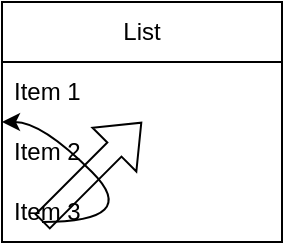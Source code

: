 <mxfile version="20.7.4" type="github">
  <diagram id="I4cKSGXu4OGf3040P-yd" name="Page-1">
    <mxGraphModel dx="1290" dy="549" grid="1" gridSize="10" guides="1" tooltips="1" connect="1" arrows="1" fold="1" page="1" pageScale="1" pageWidth="850" pageHeight="1100" math="0" shadow="0">
      <root>
        <mxCell id="0" />
        <mxCell id="1" parent="0" />
        <mxCell id="SPmStA7guVfEJXe5HlUC-1" value="" style="shape=flexArrow;endArrow=classic;html=1;rounded=0;" parent="1" edge="1">
          <mxGeometry width="50" height="50" relative="1" as="geometry">
            <mxPoint x="400" y="360" as="sourcePoint" />
            <mxPoint x="450" y="310" as="targetPoint" />
          </mxGeometry>
        </mxCell>
        <mxCell id="SPmStA7guVfEJXe5HlUC-2" value="" style="curved=1;endArrow=classic;html=1;rounded=0;" parent="1" target="SPmStA7guVfEJXe5HlUC-3" edge="1">
          <mxGeometry width="50" height="50" relative="1" as="geometry">
            <mxPoint x="400" y="360" as="sourcePoint" />
            <mxPoint x="450" y="310" as="targetPoint" />
            <Array as="points">
              <mxPoint x="450" y="360" />
              <mxPoint x="400" y="310" />
            </Array>
          </mxGeometry>
        </mxCell>
        <mxCell id="SPmStA7guVfEJXe5HlUC-3" value="List" style="swimlane;fontStyle=0;childLayout=stackLayout;horizontal=1;startSize=30;horizontalStack=0;resizeParent=1;resizeParentMax=0;resizeLast=0;collapsible=1;marginBottom=0;whiteSpace=wrap;html=1;" parent="1" vertex="1">
          <mxGeometry x="380" y="250" width="140" height="120" as="geometry" />
        </mxCell>
        <mxCell id="SPmStA7guVfEJXe5HlUC-4" value="Item 1" style="text;strokeColor=none;fillColor=none;align=left;verticalAlign=middle;spacingLeft=4;spacingRight=4;overflow=hidden;points=[[0,0.5],[1,0.5]];portConstraint=eastwest;rotatable=0;whiteSpace=wrap;html=1;" parent="SPmStA7guVfEJXe5HlUC-3" vertex="1">
          <mxGeometry y="30" width="140" height="30" as="geometry" />
        </mxCell>
        <mxCell id="SPmStA7guVfEJXe5HlUC-5" value="Item 2" style="text;strokeColor=none;fillColor=none;align=left;verticalAlign=middle;spacingLeft=4;spacingRight=4;overflow=hidden;points=[[0,0.5],[1,0.5]];portConstraint=eastwest;rotatable=0;whiteSpace=wrap;html=1;" parent="SPmStA7guVfEJXe5HlUC-3" vertex="1">
          <mxGeometry y="60" width="140" height="30" as="geometry" />
        </mxCell>
        <mxCell id="SPmStA7guVfEJXe5HlUC-6" value="Item 3" style="text;strokeColor=none;fillColor=none;align=left;verticalAlign=middle;spacingLeft=4;spacingRight=4;overflow=hidden;points=[[0,0.5],[1,0.5]];portConstraint=eastwest;rotatable=0;whiteSpace=wrap;html=1;" parent="SPmStA7guVfEJXe5HlUC-3" vertex="1">
          <mxGeometry y="90" width="140" height="30" as="geometry" />
        </mxCell>
      </root>
    </mxGraphModel>
  </diagram>
</mxfile>
